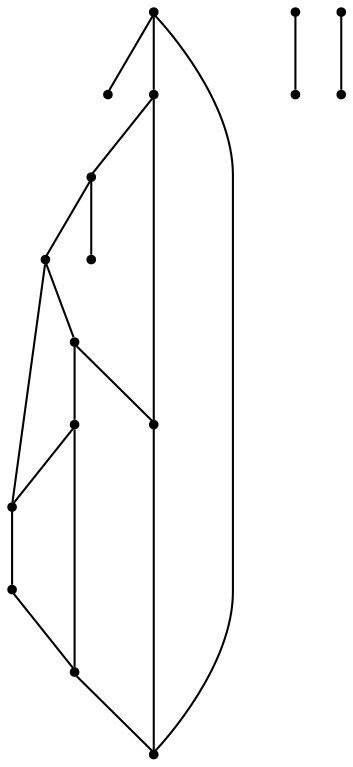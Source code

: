 graph {
  node [shape=point,comment="{\"directed\":false,\"doi\":\"10.1007/3-540-36151-0_23 \",\"figure\":\"2 (2)\"}"]

  v0 [pos="1013.1250381469728,390.6862296310127"]
  v1 [pos="1186.6250356038413,385.93616859585643"]
  v2 [pos="1304.6250661214194,549.1861380782783"]
  v3 [pos="1297.124989827474,390.6862296310127"]
  v4 [pos="1228.8749694824219,395.18630083869493"]
  v5 [pos="1214.6250406901042,547.9361889409086"]
  v6 [pos="1181.874974568685,552.6862499760648"]
  v7 [pos="1111.6250356038413,428.1862296310127"]
  v8 [pos="1088.124974568685,399.9363618738512"]
  v9 [pos="1130.3750356038413,451.436300838695"]
  v10 [pos="1120.8750406901042,474.93636187385124"]
  v11 [pos="1106.874974568685,512.4363618738512"]
  v12 [pos="1090.1250203450522,493.68636187385124"]
  v13 [pos="1060.1249694824219,465.6862296310127"]
  v14 [pos="1097.6249694824219,460.93616859585643"]
  v15 [pos="999.1250356038412,456.18636187385124"]
  v16 [pos="1027.1250406901042,545.1863008386949"]

  v0 -- v1 [id="-1",pos="1013.1250381469728,390.6862296310127 1077.4917602539062,375.57386136522496 1126.254145304362,378.8696962244371 1186.6250356038413,385.93616859585643"]
  v15 -- v16 [id="-2",pos="999.1250356038412,456.18636187385124 1027.1250406901042,545.1863008386949 1027.1250406901042,545.1863008386949 1027.1250406901042,545.1863008386949"]
  v0 -- v15 [id="-5",pos="1013.1250381469728,390.6862296310127 999.1250356038412,456.18636187385124 999.1250356038412,456.18636187385124 999.1250356038412,456.18636187385124"]
  v16 -- v6 [id="-11",pos="1027.1250406901042,545.1863008386949 1181.874974568685,552.6862499760648 1181.874974568685,552.6862499760648 1181.874974568685,552.6862499760648"]
  v16 -- v11 [id="-12",pos="1027.1250406901042,545.1863008386949 1106.874974568685,512.4363618738512 1106.874974568685,512.4363618738512 1106.874974568685,512.4363618738512"]
  v13 -- v15 [id="-16",pos="1060.1249694824219,465.6862296310127 999.1250356038412,456.18636187385124 999.1250356038412,456.18636187385124 999.1250356038412,456.18636187385124"]
  v13 -- v8 [id="-17",pos="1060.1249694824219,465.6862296310127 1088.124974568685,399.9363618738512 1088.124974568685,399.9363618738512 1088.124974568685,399.9363618738512"]
  v12 -- v14 [id="-18",pos="1090.1250203450522,493.68636187385124 1097.6249694824219,460.93616859585643 1097.6249694824219,460.93616859585643 1097.6249694824219,460.93616859585643"]
  v14 -- v7 [id="-19",pos="1097.6249694824219,460.93616859585643 1111.6250356038413,428.1862296310127 1111.6250356038413,428.1862296310127 1111.6250356038413,428.1862296310127"]
  v8 -- v0 [id="-20",pos="1088.124974568685,399.9363618738512 1013.1250381469728,390.6862296310127 1013.1250381469728,390.6862296310127 1013.1250381469728,390.6862296310127"]
  v14 -- v10 [id="-23",pos="1097.6249694824219,460.93616859585643 1120.8750406901042,474.93636187385124 1120.8750406901042,474.93636187385124 1120.8750406901042,474.93636187385124"]
  v11 -- v12 [id="-24",pos="1106.874974568685,512.4363618738512 1090.1250203450522,493.68636187385124 1090.1250203450522,493.68636187385124 1090.1250203450522,493.68636187385124"]
  v12 -- v13 [id="-25",pos="1090.1250203450522,493.68636187385124 1060.1249694824219,465.6862296310127 1060.1249694824219,465.6862296310127 1060.1249694824219,465.6862296310127"]
  v11 -- v10 [id="-26",pos="1106.874974568685,512.4363618738512 1120.8750406901042,474.93636187385124 1120.8750406901042,474.93636187385124 1120.8750406901042,474.93636187385124"]
  v10 -- v9 [id="-27",pos="1120.8750406901042,474.93636187385124 1130.3750356038413,451.436300838695 1130.3750356038413,451.436300838695 1130.3750356038413,451.436300838695"]
  v9 -- v7 [id="-32",pos="1130.3750356038413,451.436300838695 1111.6250356038413,428.1862296310127 1111.6250356038413,428.1862296310127 1111.6250356038413,428.1862296310127"]
  v7 -- v8 [id="-33",pos="1111.6250356038413,428.1862296310127 1088.124974568685,399.9363618738512 1088.124974568685,399.9363618738512 1088.124974568685,399.9363618738512"]
  v5 -- v2 [id="-72",pos="1214.6250406901042,547.9361889409086 1304.6250661214194,549.1861380782783 1304.6250661214194,549.1861380782783 1304.6250661214194,549.1861380782783"]
  v4 -- v3 [id="-79",pos="1228.8749694824219,395.18630083869493 1297.124989827474,390.6862296310127 1297.124989827474,390.6862296310127 1297.124989827474,390.6862296310127"]
}